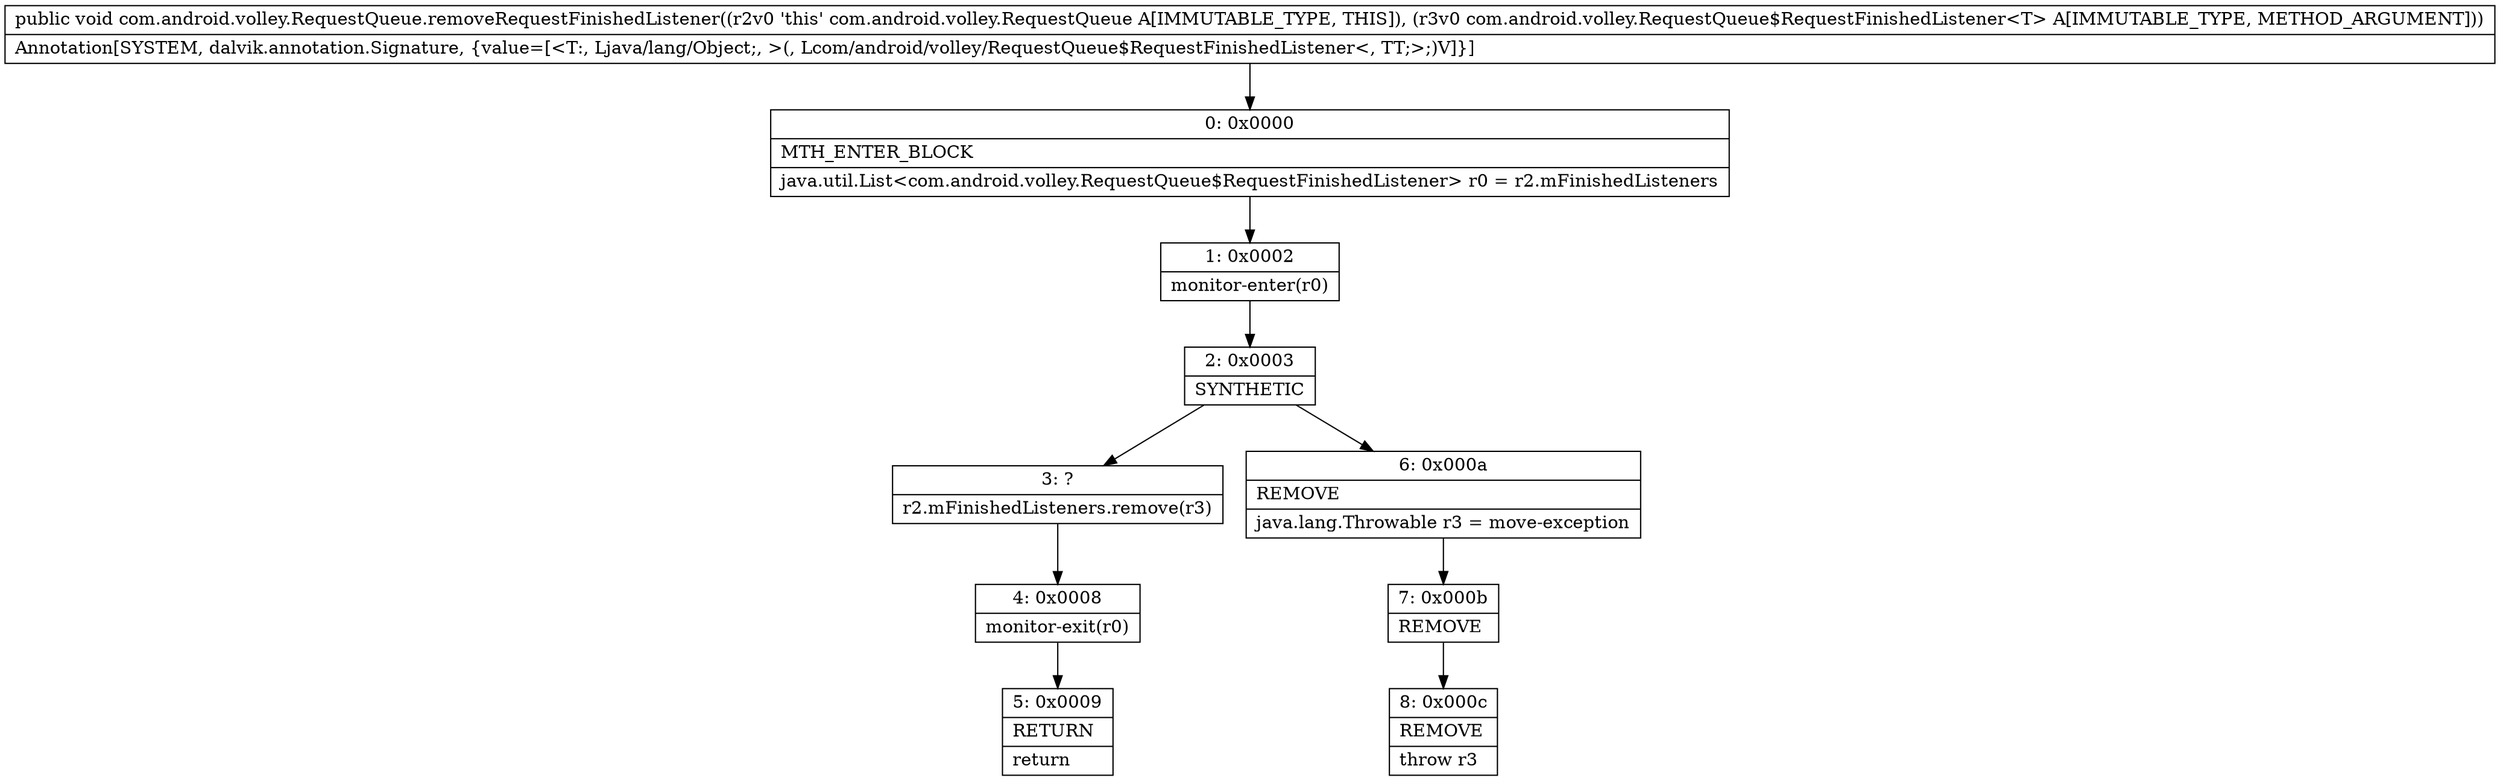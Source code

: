 digraph "CFG forcom.android.volley.RequestQueue.removeRequestFinishedListener(Lcom\/android\/volley\/RequestQueue$RequestFinishedListener;)V" {
Node_0 [shape=record,label="{0\:\ 0x0000|MTH_ENTER_BLOCK\l|java.util.List\<com.android.volley.RequestQueue$RequestFinishedListener\> r0 = r2.mFinishedListeners\l}"];
Node_1 [shape=record,label="{1\:\ 0x0002|monitor\-enter(r0)\l}"];
Node_2 [shape=record,label="{2\:\ 0x0003|SYNTHETIC\l}"];
Node_3 [shape=record,label="{3\:\ ?|r2.mFinishedListeners.remove(r3)\l}"];
Node_4 [shape=record,label="{4\:\ 0x0008|monitor\-exit(r0)\l}"];
Node_5 [shape=record,label="{5\:\ 0x0009|RETURN\l|return\l}"];
Node_6 [shape=record,label="{6\:\ 0x000a|REMOVE\l|java.lang.Throwable r3 = move\-exception\l}"];
Node_7 [shape=record,label="{7\:\ 0x000b|REMOVE\l}"];
Node_8 [shape=record,label="{8\:\ 0x000c|REMOVE\l|throw r3\l}"];
MethodNode[shape=record,label="{public void com.android.volley.RequestQueue.removeRequestFinishedListener((r2v0 'this' com.android.volley.RequestQueue A[IMMUTABLE_TYPE, THIS]), (r3v0 com.android.volley.RequestQueue$RequestFinishedListener\<T\> A[IMMUTABLE_TYPE, METHOD_ARGUMENT]))  | Annotation[SYSTEM, dalvik.annotation.Signature, \{value=[\<T:, Ljava\/lang\/Object;, \>(, Lcom\/android\/volley\/RequestQueue$RequestFinishedListener\<, TT;\>;)V]\}]\l}"];
MethodNode -> Node_0;
Node_0 -> Node_1;
Node_1 -> Node_2;
Node_2 -> Node_3;
Node_2 -> Node_6;
Node_3 -> Node_4;
Node_4 -> Node_5;
Node_6 -> Node_7;
Node_7 -> Node_8;
}

